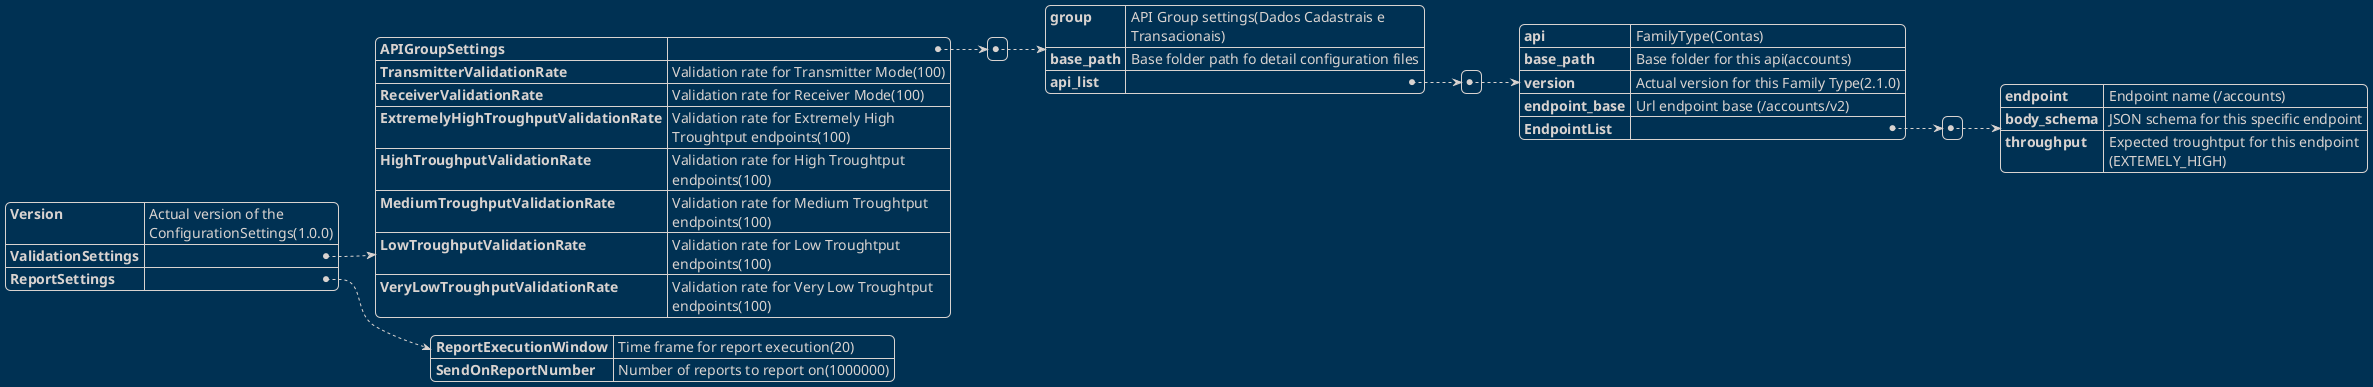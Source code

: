 @startjson
!theme blueprint
{
  "<b>Version": "Actual version of the ConfigurationSettings(1.0.0)",
  "<b>ValidationSettings": {
    "<b>APIGroupSettings": [
      {
        "<b>group": "API Group settings(Dados Cadastrais e Transacionais)",
        "<b>base_path": "Base folder path fo detail configuration files",
        "<b>api_list": [
          {
            "<b>api": "FamilyType(Contas)",
            "<b>base_path": "Base folder for this api(accounts)",
            "<b>version": "Actual version for this Family Type(2.1.0)",
            "<b>endpoint_base": "Url endpoint base (/accounts/v2)",
            "<b>EndpointList":
              [
                {
                     "<b>endpoint": "Endpoint name (/accounts)",
                     "<b>body_schema": "JSON schema for this specific endpoint",
                     "<b>throughput": "Expected troughtput for this endpoint (EXTEMELY_HIGH)"
                }
             ]
          }
        ]
      }
    ],
    "<b>TransmitterValidationRate":"Validation rate for Transmitter Mode(100)",
    "<b>ReceiverValidationRate":"Validation rate for Receiver Mode(100)",
    "<b>ExtremelyHighTroughputValidationRate":"Validation rate for Extremely High Troughtput endpoints(100)",
    "<b>HighTroughputValidationRate":"Validation rate for High Troughtput endpoints(100)",
    "<b>MediumTroughputValidationRate":"Validation rate for Medium Troughtput endpoints(100)",
    "<b>LowTroughputValidationRate":"Validation rate for Low Troughtput endpoints(100)",
    "<b>VeryLowTroughputValidationRate":"Validation rate for Very Low Troughtput endpoints(100)"
  },
  "<b>ReportSettings": {
    "<b>ReportExecutionWindow":"Time frame for report execution(20)",
    "<b>SendOnReportNumber": "Number of reports to report on(1000000)"
  }
}
@endjson